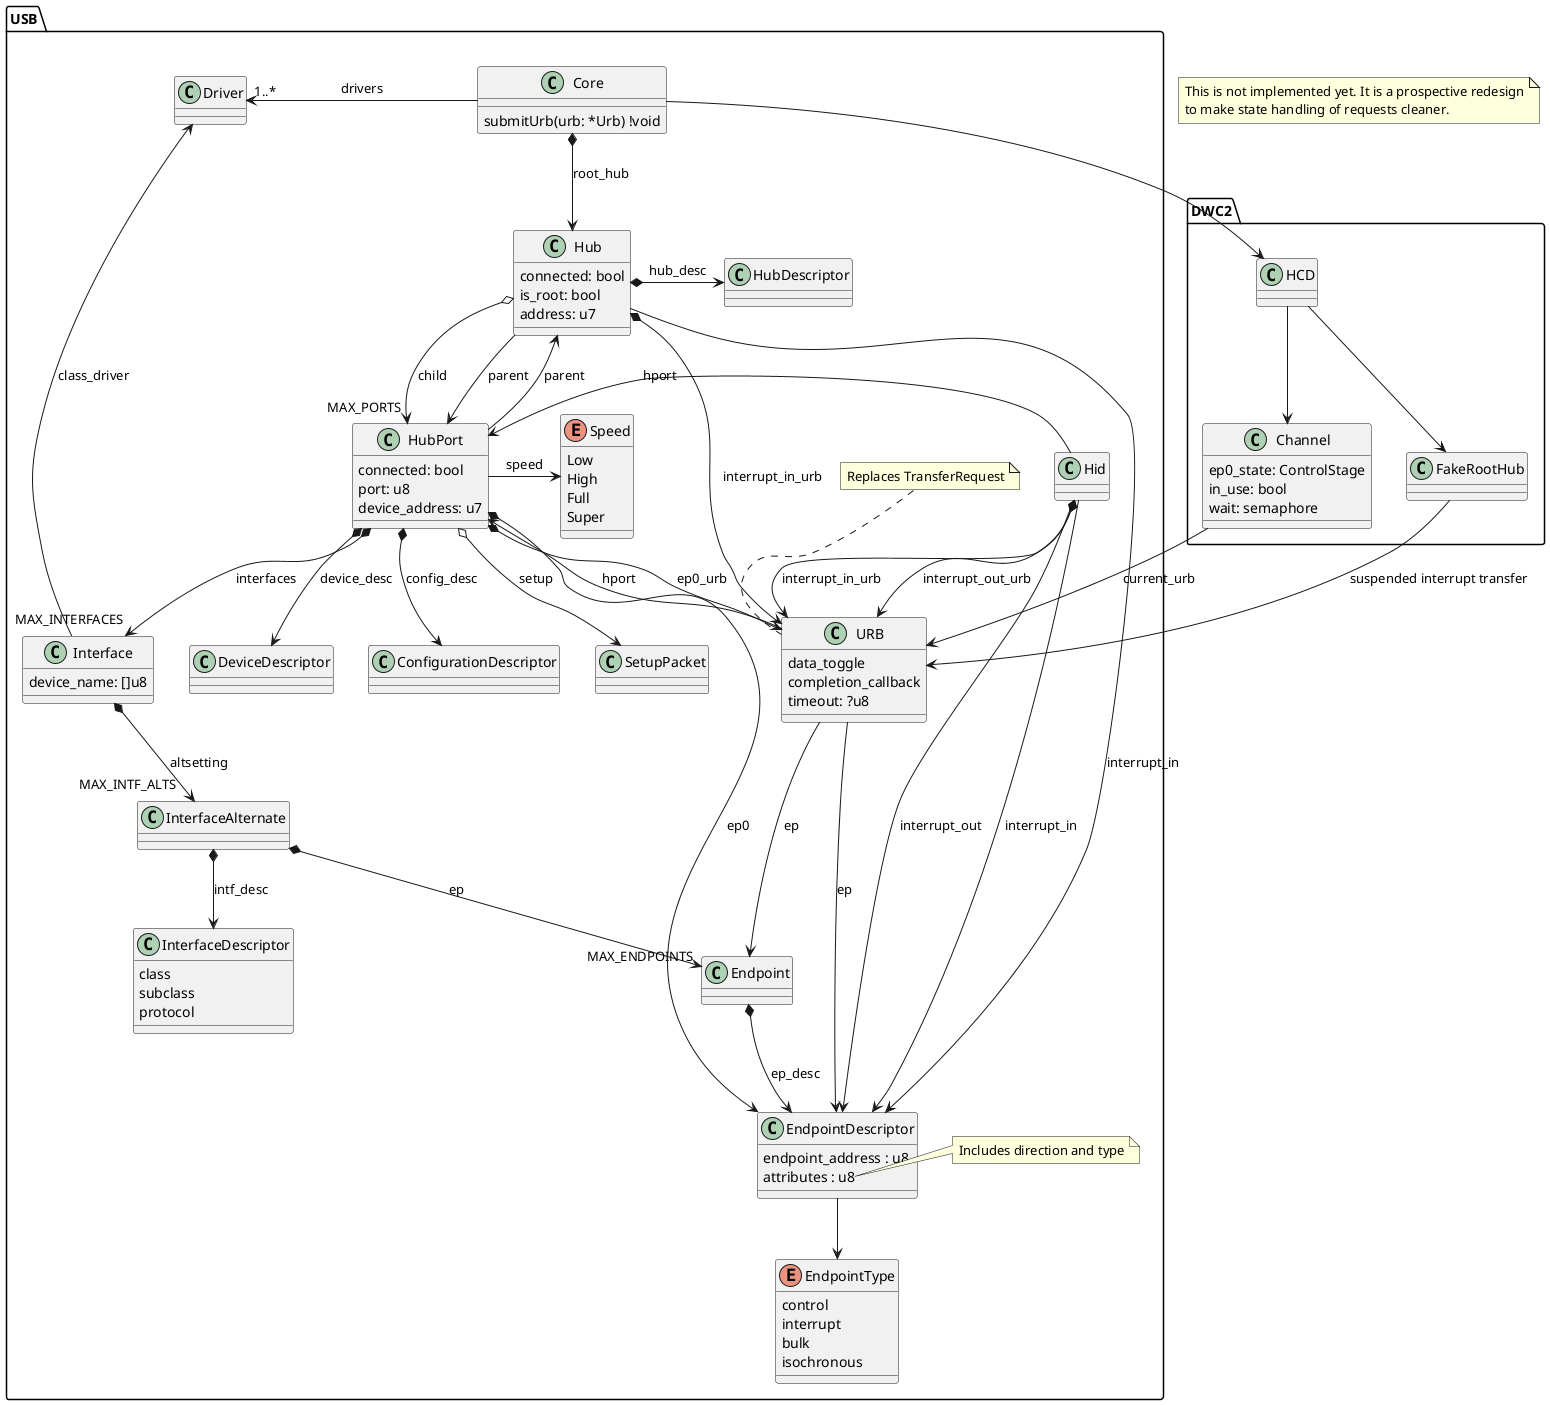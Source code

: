 @startuml

package DWC2 {
        class HCD {
        }

        class FakeRootHub {
        }

        class Channel {
                ep0_state: ControlStage
                in_use: bool
                wait: semaphore
        }
}

package USB {
        class URB {
                data_toggle
                completion_callback
                timeout: ?u8
        }
        note top: Replaces TransferRequest
        URB -u-> HubPort : hport
        URB -d-> EndpointDescriptor : ep

        class Endpoint {
        }
        URB -d-> Endpoint : ep
        Endpoint *-d-> EndpointDescriptor : ep_desc

        class InterfaceAlternate {
        }
        InterfaceAlternate *-d-> InterfaceDescriptor : intf_desc
        InterfaceAlternate *-d-> "MAX_ENDPOINTS" Endpoint : ep

        class Interface {
                device_name: []u8
        }
        Interface -u-> Driver : class_driver
        Interface *-d-> "MAX_INTF_ALTS" InterfaceAlternate : altsetting
        
        enum Speed {
                Low
                High
                Full
                Super
        }

        class Core {
                submitUrb(urb: *Urb) !void
        }
        Core *-d-> Hub : root_hub

        class Hub {
                connected: bool
                is_root: bool
                address: u7
        }

        Hub *-r-> HubDescriptor : hub_desc
        Hub o-d-> "MAX_PORTS" HubPort : child
        Hub -d-> HubPort : parent
        Hub -d-> EndpointDescriptor : interrupt_in
        Hub *-d-> URB: interrupt_in_urb

        class HubPort {
                connected: bool
                port: u8
                device_address: u7
       }

        HubPort -r-> Speed : speed
        HubPort -u-> Hub : parent
        HubPort *-d-> DeviceDescriptor : device_desc
        HubPort *-d-> ConfigurationDescriptor : config_desc
        HubPort *-d-> "MAX_INTERFACES" Interface : interfaces
        HubPort o-d-> SetupPacket : setup
        HubPort *-d-> EndpointDescriptor : ep0
        HubPort *-d-> URB: ep0_urb

        class InterfaceDescriptor {
                class
                subclass
                protocol
        }

        class Hid {
        }
        Hid -> HubPort : hport
        Hid -> EndpointDescriptor : interrupt_in
        Hid -> EndpointDescriptor : interrupt_out
        Hid *-> URB : interrupt_in_urb
        Hid *-> URB : interrupt_out_urb

        class EndpointDescriptor {
                endpoint_address : u8
                attributes : u8
        }

        enum EndpointType {
                control
                interrupt
                bulk
                isochronous
        }
        EndpointDescriptor -d-> EndpointType

        class Driver {
        }

        note left of HubPort::ep0_urb
        Pre-allocated URB for control transfers
        end note

        note right of EndpointDescriptor::attributes
        Includes direction and type
        end note
}

HCD -d-> FakeRootHub
HCD -d-> Channel

FakeRootHub --> URB : suspended interrupt transfer

Core -r-> HCD
Core -l-> "1..*" Driver : drivers

Channel -l-> URB : current_urb

note as N1
This is not implemented yet. It is a prospective redesign
to make state handling of requests cleaner.
end note

@enduml
